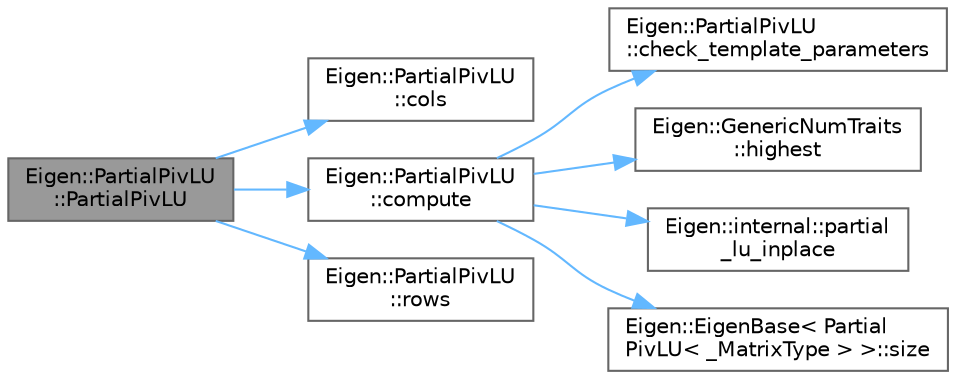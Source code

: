 digraph "Eigen::PartialPivLU::PartialPivLU"
{
 // LATEX_PDF_SIZE
  bgcolor="transparent";
  edge [fontname=Helvetica,fontsize=10,labelfontname=Helvetica,labelfontsize=10];
  node [fontname=Helvetica,fontsize=10,shape=box,height=0.2,width=0.4];
  rankdir="LR";
  Node1 [id="Node000001",label="Eigen::PartialPivLU\l::PartialPivLU",height=0.2,width=0.4,color="gray40", fillcolor="grey60", style="filled", fontcolor="black",tooltip=" "];
  Node1 -> Node2 [id="edge1_Node000001_Node000002",color="steelblue1",style="solid",tooltip=" "];
  Node2 [id="Node000002",label="Eigen::PartialPivLU\l::cols",height=0.2,width=0.4,color="grey40", fillcolor="white", style="filled",URL="$class_eigen_1_1_partial_piv_l_u.html#a9aaa1eaccfb6ee5dfab78cb6e190929a",tooltip=" "];
  Node1 -> Node3 [id="edge2_Node000001_Node000003",color="steelblue1",style="solid",tooltip=" "];
  Node3 [id="Node000003",label="Eigen::PartialPivLU\l::compute",height=0.2,width=0.4,color="grey40", fillcolor="white", style="filled",URL="$class_eigen_1_1_partial_piv_l_u.html#a8dc40bd1ef7ac09d58587b1b97fca91d",tooltip=" "];
  Node3 -> Node4 [id="edge3_Node000003_Node000004",color="steelblue1",style="solid",tooltip=" "];
  Node4 [id="Node000004",label="Eigen::PartialPivLU\l::check_template_parameters",height=0.2,width=0.4,color="grey40", fillcolor="white", style="filled",URL="$class_eigen_1_1_partial_piv_l_u.html#a561b9022ead4336fdacb687f6be86a53",tooltip=" "];
  Node3 -> Node5 [id="edge4_Node000003_Node000005",color="steelblue1",style="solid",tooltip=" "];
  Node5 [id="Node000005",label="Eigen::GenericNumTraits\l::highest",height=0.2,width=0.4,color="grey40", fillcolor="white", style="filled",URL="$struct_eigen_1_1_generic_num_traits.html#a65bdb77320d731419c061b91b8c4c5be",tooltip=" "];
  Node3 -> Node6 [id="edge5_Node000003_Node000006",color="steelblue1",style="solid",tooltip=" "];
  Node6 [id="Node000006",label="Eigen::internal::partial\l_lu_inplace",height=0.2,width=0.4,color="grey40", fillcolor="white", style="filled",URL="$namespace_eigen_1_1internal.html#a6631a201f1f0e9f43f5458478d30fa63",tooltip=" "];
  Node3 -> Node7 [id="edge6_Node000003_Node000007",color="steelblue1",style="solid",tooltip=" "];
  Node7 [id="Node000007",label="Eigen::EigenBase\< Partial\lPivLU\< _MatrixType \> \>::size",height=0.2,width=0.4,color="grey40", fillcolor="white", style="filled",URL="$struct_eigen_1_1_eigen_base.html#ac2c9348df3bb9c0044dbae6c278a8977",tooltip=" "];
  Node1 -> Node8 [id="edge7_Node000001_Node000008",color="steelblue1",style="solid",tooltip=" "];
  Node8 [id="Node000008",label="Eigen::PartialPivLU\l::rows",height=0.2,width=0.4,color="grey40", fillcolor="white", style="filled",URL="$class_eigen_1_1_partial_piv_l_u.html#ad7a86697af02b65b13939d319e1d6840",tooltip=" "];
}

